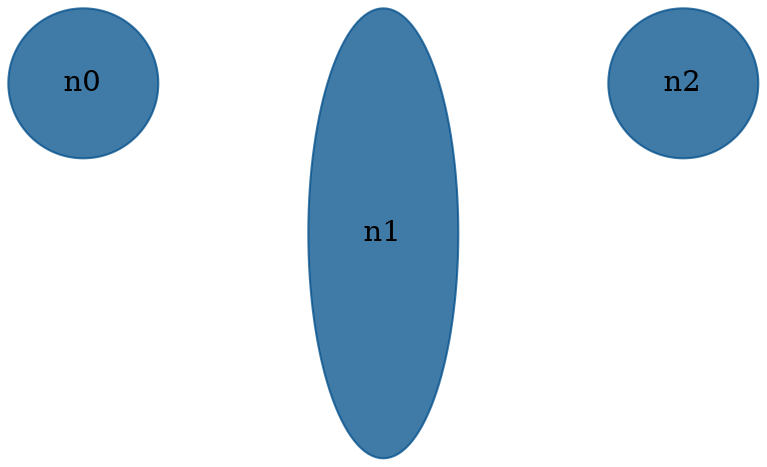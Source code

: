 //do not use DOT to generate pdf use NEATO or FDP
digraph{
layout="neato";
splines="ortho";
n0[shape="ellipse", style="filled", color="#004E8ABF", pos="0,4!", height="1", width="1"];
n1[shape="ellipse", style="filled", color="#004E8ABF", pos="2,3!", height="3", width="1"];
n2[shape="ellipse", style="filled", color="#004E8ABF", pos="4,4!", height="1", width="1"];
}